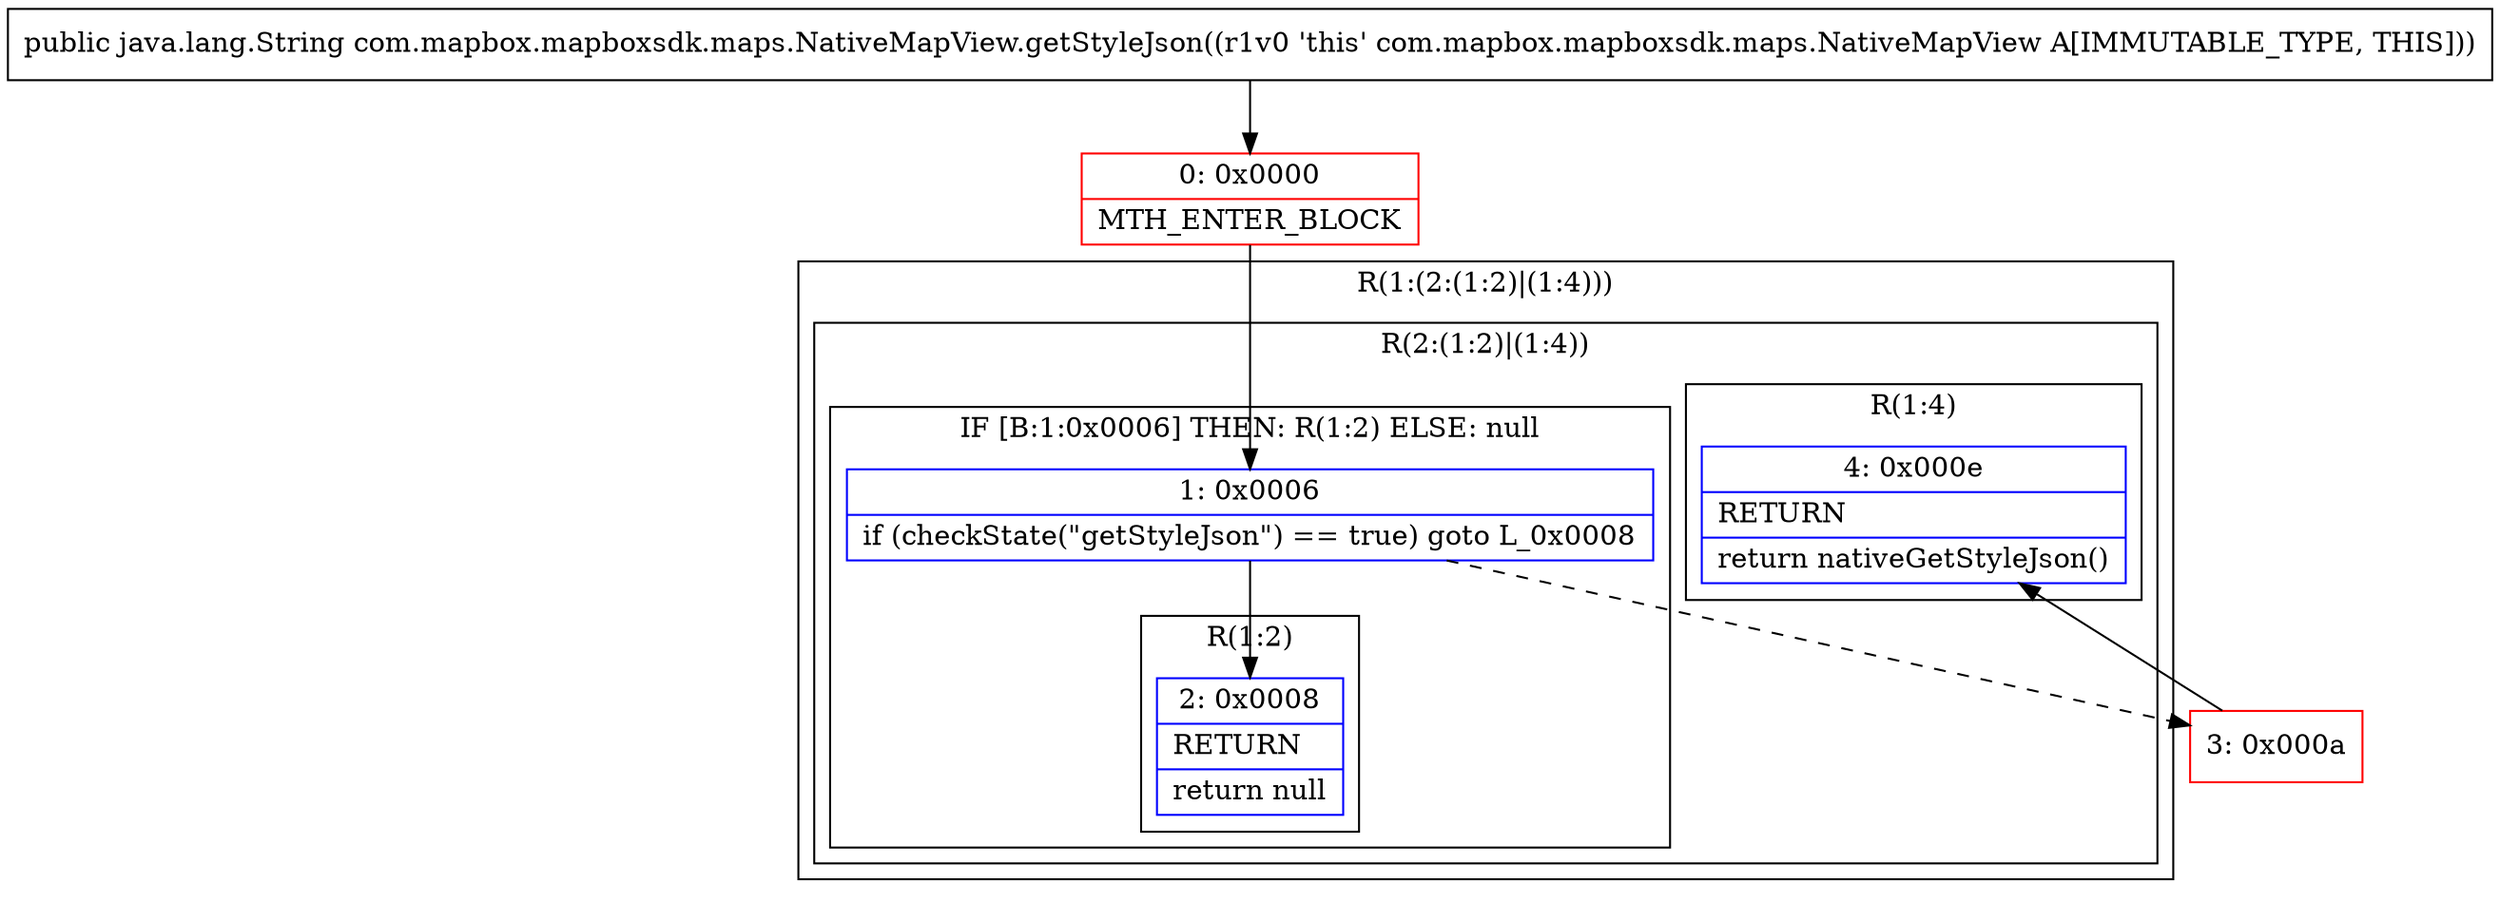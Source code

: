 digraph "CFG forcom.mapbox.mapboxsdk.maps.NativeMapView.getStyleJson()Ljava\/lang\/String;" {
subgraph cluster_Region_1109530700 {
label = "R(1:(2:(1:2)|(1:4)))";
node [shape=record,color=blue];
subgraph cluster_Region_508555217 {
label = "R(2:(1:2)|(1:4))";
node [shape=record,color=blue];
subgraph cluster_IfRegion_393515935 {
label = "IF [B:1:0x0006] THEN: R(1:2) ELSE: null";
node [shape=record,color=blue];
Node_1 [shape=record,label="{1\:\ 0x0006|if (checkState(\"getStyleJson\") == true) goto L_0x0008\l}"];
subgraph cluster_Region_1219271636 {
label = "R(1:2)";
node [shape=record,color=blue];
Node_2 [shape=record,label="{2\:\ 0x0008|RETURN\l|return null\l}"];
}
}
subgraph cluster_Region_438180597 {
label = "R(1:4)";
node [shape=record,color=blue];
Node_4 [shape=record,label="{4\:\ 0x000e|RETURN\l|return nativeGetStyleJson()\l}"];
}
}
}
Node_0 [shape=record,color=red,label="{0\:\ 0x0000|MTH_ENTER_BLOCK\l}"];
Node_3 [shape=record,color=red,label="{3\:\ 0x000a}"];
MethodNode[shape=record,label="{public java.lang.String com.mapbox.mapboxsdk.maps.NativeMapView.getStyleJson((r1v0 'this' com.mapbox.mapboxsdk.maps.NativeMapView A[IMMUTABLE_TYPE, THIS])) }"];
MethodNode -> Node_0;
Node_1 -> Node_2;
Node_1 -> Node_3[style=dashed];
Node_0 -> Node_1;
Node_3 -> Node_4;
}

